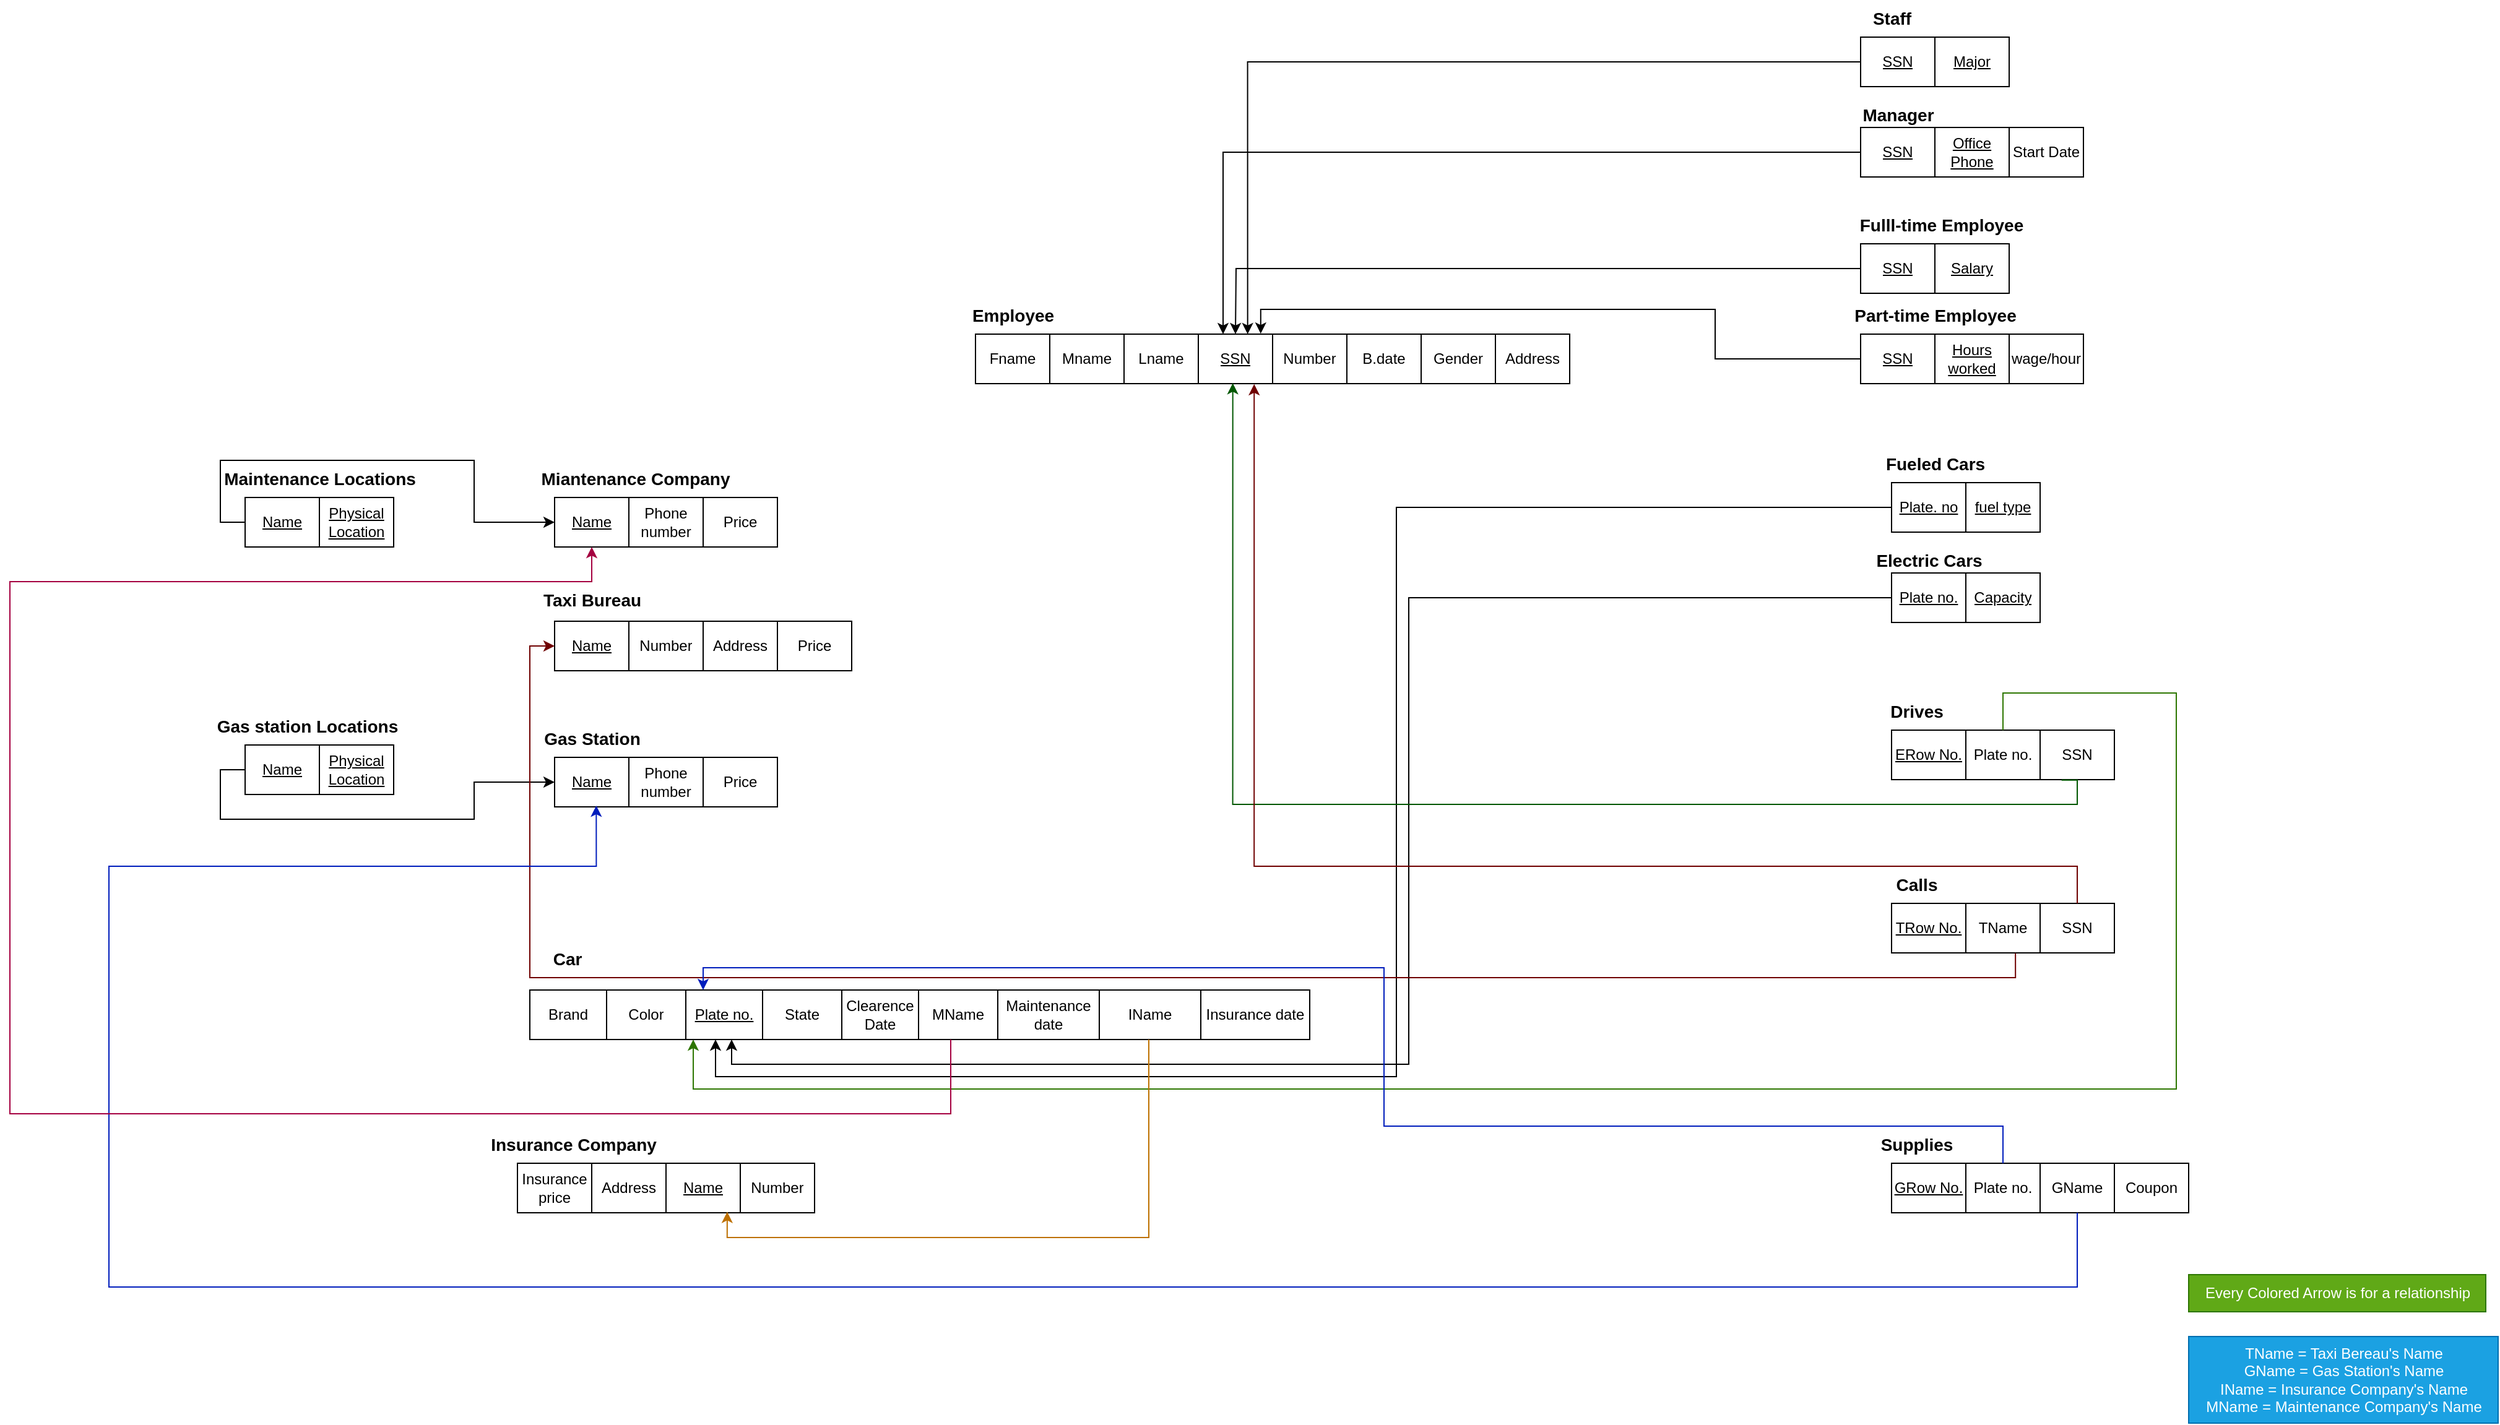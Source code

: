 <mxfile version="22.1.2" type="device">
  <diagram name="Page-1" id="lwTjDf2N9EA2xiQKStby">
    <mxGraphModel dx="1886" dy="606" grid="1" gridSize="10" guides="1" tooltips="1" connect="1" arrows="1" fold="1" page="1" pageScale="1" pageWidth="850" pageHeight="1100" math="0" shadow="0">
      <root>
        <mxCell id="0" />
        <mxCell id="1" parent="0" />
        <mxCell id="OPzt229mkS_WH2gaqurX-17" value="" style="shape=table;startSize=0;container=1;collapsible=0;childLayout=tableLayout;" parent="1" vertex="1">
          <mxGeometry x="430" y="290" width="480" height="40" as="geometry" />
        </mxCell>
        <mxCell id="OPzt229mkS_WH2gaqurX-18" value="" style="shape=tableRow;horizontal=0;startSize=0;swimlaneHead=0;swimlaneBody=0;strokeColor=inherit;top=0;left=0;bottom=0;right=0;collapsible=0;dropTarget=0;fillColor=none;points=[[0,0.5],[1,0.5]];portConstraint=eastwest;" parent="OPzt229mkS_WH2gaqurX-17" vertex="1">
          <mxGeometry width="480" height="40" as="geometry" />
        </mxCell>
        <mxCell id="OPzt229mkS_WH2gaqurX-19" value="Fname" style="shape=partialRectangle;html=1;whiteSpace=wrap;connectable=0;strokeColor=inherit;overflow=hidden;fillColor=none;top=0;left=0;bottom=0;right=0;pointerEvents=1;" parent="OPzt229mkS_WH2gaqurX-18" vertex="1">
          <mxGeometry width="60" height="40" as="geometry">
            <mxRectangle width="60" height="40" as="alternateBounds" />
          </mxGeometry>
        </mxCell>
        <mxCell id="OPzt229mkS_WH2gaqurX-20" value="Mname" style="shape=partialRectangle;html=1;whiteSpace=wrap;connectable=0;strokeColor=inherit;overflow=hidden;fillColor=none;top=0;left=0;bottom=0;right=0;pointerEvents=1;" parent="OPzt229mkS_WH2gaqurX-18" vertex="1">
          <mxGeometry x="60" width="60" height="40" as="geometry">
            <mxRectangle width="60" height="40" as="alternateBounds" />
          </mxGeometry>
        </mxCell>
        <mxCell id="OPzt229mkS_WH2gaqurX-21" value="Lname" style="shape=partialRectangle;html=1;whiteSpace=wrap;connectable=0;strokeColor=inherit;overflow=hidden;fillColor=none;top=0;left=0;bottom=0;right=0;pointerEvents=1;" parent="OPzt229mkS_WH2gaqurX-18" vertex="1">
          <mxGeometry x="120" width="60" height="40" as="geometry">
            <mxRectangle width="60" height="40" as="alternateBounds" />
          </mxGeometry>
        </mxCell>
        <mxCell id="OPzt229mkS_WH2gaqurX-22" value="&lt;u&gt;SSN&lt;/u&gt;" style="shape=partialRectangle;html=1;whiteSpace=wrap;connectable=0;strokeColor=inherit;overflow=hidden;fillColor=none;top=0;left=0;bottom=0;right=0;pointerEvents=1;" parent="OPzt229mkS_WH2gaqurX-18" vertex="1">
          <mxGeometry x="180" width="60" height="40" as="geometry">
            <mxRectangle width="60" height="40" as="alternateBounds" />
          </mxGeometry>
        </mxCell>
        <mxCell id="OPzt229mkS_WH2gaqurX-23" value="Number" style="shape=partialRectangle;html=1;whiteSpace=wrap;connectable=0;strokeColor=inherit;overflow=hidden;fillColor=none;top=0;left=0;bottom=0;right=0;pointerEvents=1;" parent="OPzt229mkS_WH2gaqurX-18" vertex="1">
          <mxGeometry x="240" width="60" height="40" as="geometry">
            <mxRectangle width="60" height="40" as="alternateBounds" />
          </mxGeometry>
        </mxCell>
        <mxCell id="OPzt229mkS_WH2gaqurX-24" value="B.date" style="shape=partialRectangle;html=1;whiteSpace=wrap;connectable=0;strokeColor=inherit;overflow=hidden;fillColor=none;top=0;left=0;bottom=0;right=0;pointerEvents=1;" parent="OPzt229mkS_WH2gaqurX-18" vertex="1">
          <mxGeometry x="300" width="60" height="40" as="geometry">
            <mxRectangle width="60" height="40" as="alternateBounds" />
          </mxGeometry>
        </mxCell>
        <mxCell id="OPzt229mkS_WH2gaqurX-25" value="Gender" style="shape=partialRectangle;html=1;whiteSpace=wrap;connectable=0;strokeColor=inherit;overflow=hidden;fillColor=none;top=0;left=0;bottom=0;right=0;pointerEvents=1;" parent="OPzt229mkS_WH2gaqurX-18" vertex="1">
          <mxGeometry x="360" width="60" height="40" as="geometry">
            <mxRectangle width="60" height="40" as="alternateBounds" />
          </mxGeometry>
        </mxCell>
        <mxCell id="OPzt229mkS_WH2gaqurX-26" value="Address" style="shape=partialRectangle;html=1;whiteSpace=wrap;connectable=0;strokeColor=inherit;overflow=hidden;fillColor=none;top=0;left=0;bottom=0;right=0;pointerEvents=1;" parent="OPzt229mkS_WH2gaqurX-18" vertex="1">
          <mxGeometry x="420" width="60" height="40" as="geometry">
            <mxRectangle width="60" height="40" as="alternateBounds" />
          </mxGeometry>
        </mxCell>
        <mxCell id="OPzt229mkS_WH2gaqurX-27" value="&lt;font style=&quot;font-size: 14px;&quot;&gt;&lt;b&gt;Employee&lt;/b&gt;&lt;/font&gt;" style="text;html=1;align=center;verticalAlign=middle;resizable=0;points=[];autosize=1;strokeColor=none;fillColor=none;" parent="1" vertex="1">
          <mxGeometry x="415" y="260" width="90" height="30" as="geometry" />
        </mxCell>
        <mxCell id="OPzt229mkS_WH2gaqurX-28" value="" style="shape=table;startSize=0;container=1;collapsible=0;childLayout=tableLayout;" parent="1" vertex="1">
          <mxGeometry x="90" y="422" width="180" height="40" as="geometry" />
        </mxCell>
        <mxCell id="OPzt229mkS_WH2gaqurX-29" value="" style="shape=tableRow;horizontal=0;startSize=0;swimlaneHead=0;swimlaneBody=0;strokeColor=inherit;top=0;left=0;bottom=0;right=0;collapsible=0;dropTarget=0;fillColor=none;points=[[0,0.5],[1,0.5]];portConstraint=eastwest;" parent="OPzt229mkS_WH2gaqurX-28" vertex="1">
          <mxGeometry width="180" height="40" as="geometry" />
        </mxCell>
        <mxCell id="OPzt229mkS_WH2gaqurX-30" value="&lt;u&gt;Name&lt;/u&gt;" style="shape=partialRectangle;html=1;whiteSpace=wrap;connectable=0;strokeColor=inherit;overflow=hidden;fillColor=none;top=0;left=0;bottom=0;right=0;pointerEvents=1;" parent="OPzt229mkS_WH2gaqurX-29" vertex="1">
          <mxGeometry width="60" height="40" as="geometry">
            <mxRectangle width="60" height="40" as="alternateBounds" />
          </mxGeometry>
        </mxCell>
        <mxCell id="OPzt229mkS_WH2gaqurX-31" value="Phone number" style="shape=partialRectangle;html=1;whiteSpace=wrap;connectable=0;strokeColor=inherit;overflow=hidden;fillColor=none;top=0;left=0;bottom=0;right=0;pointerEvents=1;" parent="OPzt229mkS_WH2gaqurX-29" vertex="1">
          <mxGeometry x="60" width="60" height="40" as="geometry">
            <mxRectangle width="60" height="40" as="alternateBounds" />
          </mxGeometry>
        </mxCell>
        <mxCell id="OPzt229mkS_WH2gaqurX-32" value="Price" style="shape=partialRectangle;html=1;whiteSpace=wrap;connectable=0;strokeColor=inherit;overflow=hidden;fillColor=none;top=0;left=0;bottom=0;right=0;pointerEvents=1;" parent="OPzt229mkS_WH2gaqurX-29" vertex="1">
          <mxGeometry x="120" width="60" height="40" as="geometry">
            <mxRectangle width="60" height="40" as="alternateBounds" />
          </mxGeometry>
        </mxCell>
        <mxCell id="OPzt229mkS_WH2gaqurX-33" value="&lt;font style=&quot;font-size: 14px;&quot;&gt;&lt;b&gt;Miantenance Company&lt;/b&gt;&lt;/font&gt;" style="text;html=1;align=center;verticalAlign=middle;resizable=0;points=[];autosize=1;strokeColor=none;fillColor=none;" parent="1" vertex="1">
          <mxGeometry x="65" y="392" width="180" height="30" as="geometry" />
        </mxCell>
        <mxCell id="OPzt229mkS_WH2gaqurX-34" value="" style="shape=table;startSize=0;container=1;collapsible=0;childLayout=tableLayout;" parent="1" vertex="1">
          <mxGeometry x="90" y="522" width="240" height="40" as="geometry" />
        </mxCell>
        <mxCell id="OPzt229mkS_WH2gaqurX-35" value="" style="shape=tableRow;horizontal=0;startSize=0;swimlaneHead=0;swimlaneBody=0;strokeColor=inherit;top=0;left=0;bottom=0;right=0;collapsible=0;dropTarget=0;fillColor=none;points=[[0,0.5],[1,0.5]];portConstraint=eastwest;" parent="OPzt229mkS_WH2gaqurX-34" vertex="1">
          <mxGeometry width="240" height="40" as="geometry" />
        </mxCell>
        <mxCell id="OPzt229mkS_WH2gaqurX-36" value="&lt;u&gt;Name&lt;/u&gt;" style="shape=partialRectangle;html=1;whiteSpace=wrap;connectable=0;strokeColor=inherit;overflow=hidden;fillColor=none;top=0;left=0;bottom=0;right=0;pointerEvents=1;" parent="OPzt229mkS_WH2gaqurX-35" vertex="1">
          <mxGeometry width="60" height="40" as="geometry">
            <mxRectangle width="60" height="40" as="alternateBounds" />
          </mxGeometry>
        </mxCell>
        <mxCell id="OPzt229mkS_WH2gaqurX-37" value="Number" style="shape=partialRectangle;html=1;whiteSpace=wrap;connectable=0;strokeColor=inherit;overflow=hidden;fillColor=none;top=0;left=0;bottom=0;right=0;pointerEvents=1;" parent="OPzt229mkS_WH2gaqurX-35" vertex="1">
          <mxGeometry x="60" width="60" height="40" as="geometry">
            <mxRectangle width="60" height="40" as="alternateBounds" />
          </mxGeometry>
        </mxCell>
        <mxCell id="OPzt229mkS_WH2gaqurX-38" value="Address" style="shape=partialRectangle;html=1;whiteSpace=wrap;connectable=0;strokeColor=inherit;overflow=hidden;fillColor=none;top=0;left=0;bottom=0;right=0;pointerEvents=1;" parent="OPzt229mkS_WH2gaqurX-35" vertex="1">
          <mxGeometry x="120" width="60" height="40" as="geometry">
            <mxRectangle width="60" height="40" as="alternateBounds" />
          </mxGeometry>
        </mxCell>
        <mxCell id="OPzt229mkS_WH2gaqurX-39" value="Price" style="shape=partialRectangle;html=1;whiteSpace=wrap;connectable=0;strokeColor=inherit;overflow=hidden;fillColor=none;top=0;left=0;bottom=0;right=0;pointerEvents=1;" parent="OPzt229mkS_WH2gaqurX-35" vertex="1">
          <mxGeometry x="180" width="60" height="40" as="geometry">
            <mxRectangle width="60" height="40" as="alternateBounds" />
          </mxGeometry>
        </mxCell>
        <mxCell id="OPzt229mkS_WH2gaqurX-40" value="&lt;font style=&quot;font-size: 14px;&quot;&gt;&lt;b&gt;Taxi Bureau&lt;/b&gt;&lt;/font&gt;" style="text;html=1;align=center;verticalAlign=middle;resizable=0;points=[];autosize=1;strokeColor=none;fillColor=none;" parent="1" vertex="1">
          <mxGeometry x="70" y="490" width="100" height="30" as="geometry" />
        </mxCell>
        <mxCell id="OPzt229mkS_WH2gaqurX-41" value="" style="shape=table;startSize=0;container=1;collapsible=0;childLayout=tableLayout;" parent="1" vertex="1">
          <mxGeometry x="90" y="632" width="180" height="40" as="geometry" />
        </mxCell>
        <mxCell id="OPzt229mkS_WH2gaqurX-42" value="" style="shape=tableRow;horizontal=0;startSize=0;swimlaneHead=0;swimlaneBody=0;strokeColor=inherit;top=0;left=0;bottom=0;right=0;collapsible=0;dropTarget=0;fillColor=none;points=[[0,0.5],[1,0.5]];portConstraint=eastwest;" parent="OPzt229mkS_WH2gaqurX-41" vertex="1">
          <mxGeometry width="180" height="40" as="geometry" />
        </mxCell>
        <mxCell id="OPzt229mkS_WH2gaqurX-43" value="&lt;u&gt;Name&lt;/u&gt;" style="shape=partialRectangle;html=1;whiteSpace=wrap;connectable=0;strokeColor=inherit;overflow=hidden;fillColor=none;top=0;left=0;bottom=0;right=0;pointerEvents=1;" parent="OPzt229mkS_WH2gaqurX-42" vertex="1">
          <mxGeometry width="60" height="40" as="geometry">
            <mxRectangle width="60" height="40" as="alternateBounds" />
          </mxGeometry>
        </mxCell>
        <mxCell id="OPzt229mkS_WH2gaqurX-44" value="Phone number" style="shape=partialRectangle;html=1;whiteSpace=wrap;connectable=0;strokeColor=inherit;overflow=hidden;fillColor=none;top=0;left=0;bottom=0;right=0;pointerEvents=1;" parent="OPzt229mkS_WH2gaqurX-42" vertex="1">
          <mxGeometry x="60" width="60" height="40" as="geometry">
            <mxRectangle width="60" height="40" as="alternateBounds" />
          </mxGeometry>
        </mxCell>
        <mxCell id="OPzt229mkS_WH2gaqurX-45" value="Price" style="shape=partialRectangle;html=1;whiteSpace=wrap;connectable=0;strokeColor=inherit;overflow=hidden;fillColor=none;top=0;left=0;bottom=0;right=0;pointerEvents=1;" parent="OPzt229mkS_WH2gaqurX-42" vertex="1">
          <mxGeometry x="120" width="60" height="40" as="geometry">
            <mxRectangle width="60" height="40" as="alternateBounds" />
          </mxGeometry>
        </mxCell>
        <mxCell id="OPzt229mkS_WH2gaqurX-46" value="&lt;font style=&quot;font-size: 14px;&quot;&gt;&lt;b&gt;Gas Station&lt;/b&gt;&lt;/font&gt;" style="text;html=1;align=center;verticalAlign=middle;resizable=0;points=[];autosize=1;strokeColor=none;fillColor=none;" parent="1" vertex="1">
          <mxGeometry x="70" y="602" width="100" height="30" as="geometry" />
        </mxCell>
        <mxCell id="OPzt229mkS_WH2gaqurX-47" value="" style="shape=table;startSize=0;container=1;collapsible=0;childLayout=tableLayout;" parent="1" vertex="1">
          <mxGeometry x="-160" y="622" width="120" height="40" as="geometry" />
        </mxCell>
        <mxCell id="OPzt229mkS_WH2gaqurX-48" value="" style="shape=tableRow;horizontal=0;startSize=0;swimlaneHead=0;swimlaneBody=0;strokeColor=inherit;top=0;left=0;bottom=0;right=0;collapsible=0;dropTarget=0;fillColor=none;points=[[0,0.5],[1,0.5]];portConstraint=eastwest;" parent="OPzt229mkS_WH2gaqurX-47" vertex="1">
          <mxGeometry width="120" height="40" as="geometry" />
        </mxCell>
        <mxCell id="OPzt229mkS_WH2gaqurX-49" value="&lt;u&gt;Name&lt;/u&gt;" style="shape=partialRectangle;html=1;whiteSpace=wrap;connectable=0;strokeColor=inherit;overflow=hidden;fillColor=none;top=0;left=0;bottom=0;right=0;pointerEvents=1;" parent="OPzt229mkS_WH2gaqurX-48" vertex="1">
          <mxGeometry width="60" height="40" as="geometry">
            <mxRectangle width="60" height="40" as="alternateBounds" />
          </mxGeometry>
        </mxCell>
        <mxCell id="OPzt229mkS_WH2gaqurX-50" value="&lt;u&gt;Physical Location&lt;/u&gt;" style="shape=partialRectangle;html=1;whiteSpace=wrap;connectable=0;strokeColor=inherit;overflow=hidden;fillColor=none;top=0;left=0;bottom=0;right=0;pointerEvents=1;" parent="OPzt229mkS_WH2gaqurX-48" vertex="1">
          <mxGeometry x="60" width="60" height="40" as="geometry">
            <mxRectangle width="60" height="40" as="alternateBounds" />
          </mxGeometry>
        </mxCell>
        <mxCell id="OPzt229mkS_WH2gaqurX-51" value="&lt;font style=&quot;font-size: 14px;&quot;&gt;&lt;b&gt;Gas station Locations&lt;/b&gt;&lt;/font&gt;" style="text;html=1;align=center;verticalAlign=middle;resizable=0;points=[];autosize=1;strokeColor=none;fillColor=none;" parent="1" vertex="1">
          <mxGeometry x="-195" y="592" width="170" height="30" as="geometry" />
        </mxCell>
        <mxCell id="OPzt229mkS_WH2gaqurX-52" style="edgeStyle=orthogonalEdgeStyle;rounded=0;orthogonalLoop=1;jettySize=auto;html=1;exitX=0;exitY=0.5;exitDx=0;exitDy=0;" parent="1" source="OPzt229mkS_WH2gaqurX-48" target="OPzt229mkS_WH2gaqurX-42" edge="1">
          <mxGeometry relative="1" as="geometry" />
        </mxCell>
        <mxCell id="OPzt229mkS_WH2gaqurX-53" value="" style="shape=table;startSize=0;container=1;collapsible=0;childLayout=tableLayout;" parent="1" vertex="1">
          <mxGeometry x="-160" y="422" width="120" height="40" as="geometry" />
        </mxCell>
        <mxCell id="OPzt229mkS_WH2gaqurX-54" value="" style="shape=tableRow;horizontal=0;startSize=0;swimlaneHead=0;swimlaneBody=0;strokeColor=inherit;top=0;left=0;bottom=0;right=0;collapsible=0;dropTarget=0;fillColor=none;points=[[0,0.5],[1,0.5]];portConstraint=eastwest;" parent="OPzt229mkS_WH2gaqurX-53" vertex="1">
          <mxGeometry width="120" height="40" as="geometry" />
        </mxCell>
        <mxCell id="OPzt229mkS_WH2gaqurX-55" value="&lt;u&gt;Name&lt;/u&gt;" style="shape=partialRectangle;html=1;whiteSpace=wrap;connectable=0;strokeColor=inherit;overflow=hidden;fillColor=none;top=0;left=0;bottom=0;right=0;pointerEvents=1;" parent="OPzt229mkS_WH2gaqurX-54" vertex="1">
          <mxGeometry width="60" height="40" as="geometry">
            <mxRectangle width="60" height="40" as="alternateBounds" />
          </mxGeometry>
        </mxCell>
        <mxCell id="OPzt229mkS_WH2gaqurX-56" value="&lt;u&gt;Physical Location&lt;/u&gt;" style="shape=partialRectangle;html=1;whiteSpace=wrap;connectable=0;strokeColor=inherit;overflow=hidden;fillColor=none;top=0;left=0;bottom=0;right=0;pointerEvents=1;" parent="OPzt229mkS_WH2gaqurX-54" vertex="1">
          <mxGeometry x="60" width="60" height="40" as="geometry">
            <mxRectangle width="60" height="40" as="alternateBounds" />
          </mxGeometry>
        </mxCell>
        <mxCell id="OPzt229mkS_WH2gaqurX-57" value="&lt;font style=&quot;font-size: 14px;&quot;&gt;&lt;b&gt;Maintenance Locations&lt;/b&gt;&lt;/font&gt;" style="text;html=1;align=center;verticalAlign=middle;resizable=0;points=[];autosize=1;strokeColor=none;fillColor=none;" parent="1" vertex="1">
          <mxGeometry x="-190" y="392" width="180" height="30" as="geometry" />
        </mxCell>
        <mxCell id="OPzt229mkS_WH2gaqurX-58" style="edgeStyle=orthogonalEdgeStyle;rounded=0;orthogonalLoop=1;jettySize=auto;html=1;entryX=0;entryY=0.5;entryDx=0;entryDy=0;exitX=0;exitY=0.5;exitDx=0;exitDy=0;" parent="1" source="OPzt229mkS_WH2gaqurX-54" target="OPzt229mkS_WH2gaqurX-29" edge="1">
          <mxGeometry relative="1" as="geometry">
            <Array as="points">
              <mxPoint x="-180" y="442" />
              <mxPoint x="-180" y="392" />
              <mxPoint x="25" y="392" />
              <mxPoint x="25" y="442" />
            </Array>
          </mxGeometry>
        </mxCell>
        <mxCell id="OPzt229mkS_WH2gaqurX-59" value="" style="shape=table;startSize=0;container=1;collapsible=0;childLayout=tableLayout;" parent="1" vertex="1">
          <mxGeometry x="70" y="820" width="630" height="40" as="geometry" />
        </mxCell>
        <mxCell id="OPzt229mkS_WH2gaqurX-60" value="" style="shape=tableRow;horizontal=0;startSize=0;swimlaneHead=0;swimlaneBody=0;strokeColor=inherit;top=0;left=0;bottom=0;right=0;collapsible=0;dropTarget=0;fillColor=none;points=[[0,0.5],[1,0.5]];portConstraint=eastwest;" parent="OPzt229mkS_WH2gaqurX-59" vertex="1">
          <mxGeometry width="630" height="40" as="geometry" />
        </mxCell>
        <mxCell id="OPzt229mkS_WH2gaqurX-61" value="Brand" style="shape=partialRectangle;html=1;whiteSpace=wrap;connectable=0;strokeColor=inherit;overflow=hidden;fillColor=none;top=0;left=0;bottom=0;right=0;pointerEvents=1;" parent="OPzt229mkS_WH2gaqurX-60" vertex="1">
          <mxGeometry width="62" height="40" as="geometry">
            <mxRectangle width="62" height="40" as="alternateBounds" />
          </mxGeometry>
        </mxCell>
        <mxCell id="OPzt229mkS_WH2gaqurX-62" value="Color" style="shape=partialRectangle;html=1;whiteSpace=wrap;connectable=0;strokeColor=inherit;overflow=hidden;fillColor=none;top=0;left=0;bottom=0;right=0;pointerEvents=1;" parent="OPzt229mkS_WH2gaqurX-60" vertex="1">
          <mxGeometry x="62" width="64" height="40" as="geometry">
            <mxRectangle width="64" height="40" as="alternateBounds" />
          </mxGeometry>
        </mxCell>
        <mxCell id="OPzt229mkS_WH2gaqurX-63" value="&lt;u&gt;Plate no.&lt;/u&gt;" style="shape=partialRectangle;html=1;whiteSpace=wrap;connectable=0;strokeColor=inherit;overflow=hidden;fillColor=none;top=0;left=0;bottom=0;right=0;pointerEvents=1;" parent="OPzt229mkS_WH2gaqurX-60" vertex="1">
          <mxGeometry x="126" width="62" height="40" as="geometry">
            <mxRectangle width="62" height="40" as="alternateBounds" />
          </mxGeometry>
        </mxCell>
        <mxCell id="OPzt229mkS_WH2gaqurX-64" value="State" style="shape=partialRectangle;html=1;whiteSpace=wrap;connectable=0;strokeColor=inherit;overflow=hidden;fillColor=none;top=0;left=0;bottom=0;right=0;pointerEvents=1;" parent="OPzt229mkS_WH2gaqurX-60" vertex="1">
          <mxGeometry x="188" width="64" height="40" as="geometry">
            <mxRectangle width="64" height="40" as="alternateBounds" />
          </mxGeometry>
        </mxCell>
        <mxCell id="OPzt229mkS_WH2gaqurX-65" value="Clearence Date" style="shape=partialRectangle;html=1;whiteSpace=wrap;connectable=0;strokeColor=inherit;overflow=hidden;fillColor=none;top=0;left=0;bottom=0;right=0;pointerEvents=1;" parent="OPzt229mkS_WH2gaqurX-60" vertex="1">
          <mxGeometry x="252" width="62" height="40" as="geometry">
            <mxRectangle width="62" height="40" as="alternateBounds" />
          </mxGeometry>
        </mxCell>
        <mxCell id="W6Y5YHX8_u2CFH_PJvH8-21" value="MName" style="shape=partialRectangle;html=1;whiteSpace=wrap;connectable=0;strokeColor=inherit;overflow=hidden;fillColor=none;top=0;left=0;bottom=0;right=0;pointerEvents=1;" parent="OPzt229mkS_WH2gaqurX-60" vertex="1">
          <mxGeometry x="314" width="64" height="40" as="geometry">
            <mxRectangle width="64" height="40" as="alternateBounds" />
          </mxGeometry>
        </mxCell>
        <mxCell id="W6Y5YHX8_u2CFH_PJvH8-24" value="Maintenance date" style="shape=partialRectangle;html=1;whiteSpace=wrap;connectable=0;strokeColor=inherit;overflow=hidden;fillColor=none;top=0;left=0;bottom=0;right=0;pointerEvents=1;" parent="OPzt229mkS_WH2gaqurX-60" vertex="1">
          <mxGeometry x="378" width="82" height="40" as="geometry">
            <mxRectangle width="82" height="40" as="alternateBounds" />
          </mxGeometry>
        </mxCell>
        <mxCell id="W6Y5YHX8_u2CFH_PJvH8-25" value="IName" style="shape=partialRectangle;html=1;whiteSpace=wrap;connectable=0;strokeColor=inherit;overflow=hidden;fillColor=none;top=0;left=0;bottom=0;right=0;pointerEvents=1;" parent="OPzt229mkS_WH2gaqurX-60" vertex="1">
          <mxGeometry x="460" width="82" height="40" as="geometry">
            <mxRectangle width="82" height="40" as="alternateBounds" />
          </mxGeometry>
        </mxCell>
        <mxCell id="W6Y5YHX8_u2CFH_PJvH8-26" value="Insurance date" style="shape=partialRectangle;html=1;whiteSpace=wrap;connectable=0;strokeColor=inherit;overflow=hidden;fillColor=none;top=0;left=0;bottom=0;right=0;pointerEvents=1;" parent="OPzt229mkS_WH2gaqurX-60" vertex="1">
          <mxGeometry x="542" width="88" height="40" as="geometry">
            <mxRectangle width="88" height="40" as="alternateBounds" />
          </mxGeometry>
        </mxCell>
        <mxCell id="OPzt229mkS_WH2gaqurX-66" value="&lt;font style=&quot;font-size: 14px;&quot;&gt;&lt;b style=&quot;&quot;&gt;Car&lt;/b&gt;&lt;/font&gt;" style="text;html=1;align=center;verticalAlign=middle;resizable=0;points=[];autosize=1;strokeColor=none;fillColor=none;" parent="1" vertex="1">
          <mxGeometry x="75" y="780" width="50" height="30" as="geometry" />
        </mxCell>
        <mxCell id="OPzt229mkS_WH2gaqurX-67" value="" style="shape=table;startSize=0;container=1;collapsible=0;childLayout=tableLayout;" parent="1" vertex="1">
          <mxGeometry x="60" y="960" width="240" height="40" as="geometry" />
        </mxCell>
        <mxCell id="OPzt229mkS_WH2gaqurX-68" value="" style="shape=tableRow;horizontal=0;startSize=0;swimlaneHead=0;swimlaneBody=0;strokeColor=inherit;top=0;left=0;bottom=0;right=0;collapsible=0;dropTarget=0;fillColor=none;points=[[0,0.5],[1,0.5]];portConstraint=eastwest;" parent="OPzt229mkS_WH2gaqurX-67" vertex="1">
          <mxGeometry width="240" height="40" as="geometry" />
        </mxCell>
        <mxCell id="OPzt229mkS_WH2gaqurX-70" value="Insurance price" style="shape=partialRectangle;html=1;whiteSpace=wrap;connectable=0;strokeColor=inherit;overflow=hidden;fillColor=none;top=0;left=0;bottom=0;right=0;pointerEvents=1;" parent="OPzt229mkS_WH2gaqurX-68" vertex="1">
          <mxGeometry width="60" height="40" as="geometry">
            <mxRectangle width="60" height="40" as="alternateBounds" />
          </mxGeometry>
        </mxCell>
        <mxCell id="OPzt229mkS_WH2gaqurX-71" value="Address" style="shape=partialRectangle;html=1;whiteSpace=wrap;connectable=0;strokeColor=inherit;overflow=hidden;fillColor=none;top=0;left=0;bottom=0;right=0;pointerEvents=1;" parent="OPzt229mkS_WH2gaqurX-68" vertex="1">
          <mxGeometry x="60" width="60" height="40" as="geometry">
            <mxRectangle width="60" height="40" as="alternateBounds" />
          </mxGeometry>
        </mxCell>
        <mxCell id="OPzt229mkS_WH2gaqurX-72" value="&lt;u&gt;Name&lt;/u&gt;" style="shape=partialRectangle;html=1;whiteSpace=wrap;connectable=0;strokeColor=inherit;overflow=hidden;fillColor=none;top=0;left=0;bottom=0;right=0;pointerEvents=1;" parent="OPzt229mkS_WH2gaqurX-68" vertex="1">
          <mxGeometry x="120" width="60" height="40" as="geometry">
            <mxRectangle width="60" height="40" as="alternateBounds" />
          </mxGeometry>
        </mxCell>
        <mxCell id="OPzt229mkS_WH2gaqurX-73" value="Number" style="shape=partialRectangle;html=1;whiteSpace=wrap;connectable=0;strokeColor=inherit;overflow=hidden;fillColor=none;top=0;left=0;bottom=0;right=0;pointerEvents=1;" parent="OPzt229mkS_WH2gaqurX-68" vertex="1">
          <mxGeometry x="180" width="60" height="40" as="geometry">
            <mxRectangle width="60" height="40" as="alternateBounds" />
          </mxGeometry>
        </mxCell>
        <mxCell id="OPzt229mkS_WH2gaqurX-74" value="&lt;font style=&quot;font-size: 14px;&quot;&gt;&lt;b&gt;Insurance Company&lt;/b&gt;&lt;/font&gt;" style="text;html=1;align=center;verticalAlign=middle;resizable=0;points=[];autosize=1;strokeColor=none;fillColor=none;" parent="1" vertex="1">
          <mxGeometry x="25" y="930" width="160" height="30" as="geometry" />
        </mxCell>
        <mxCell id="OVKpwclFe4eAaki9iLaD-2" value="" style="shape=table;startSize=0;container=1;collapsible=0;childLayout=tableLayout;" parent="1" vertex="1">
          <mxGeometry x="1170" y="410" width="120" height="40" as="geometry" />
        </mxCell>
        <mxCell id="OVKpwclFe4eAaki9iLaD-3" value="" style="shape=tableRow;horizontal=0;startSize=0;swimlaneHead=0;swimlaneBody=0;strokeColor=inherit;top=0;left=0;bottom=0;right=0;collapsible=0;dropTarget=0;fillColor=none;points=[[0,0.5],[1,0.5]];portConstraint=eastwest;" parent="OVKpwclFe4eAaki9iLaD-2" vertex="1">
          <mxGeometry width="120" height="40" as="geometry" />
        </mxCell>
        <mxCell id="OVKpwclFe4eAaki9iLaD-4" value="&lt;u&gt;Plate. no&lt;/u&gt;" style="shape=partialRectangle;html=1;whiteSpace=wrap;connectable=0;strokeColor=inherit;overflow=hidden;fillColor=none;top=0;left=0;bottom=0;right=0;pointerEvents=1;" parent="OVKpwclFe4eAaki9iLaD-3" vertex="1">
          <mxGeometry width="60" height="40" as="geometry">
            <mxRectangle width="60" height="40" as="alternateBounds" />
          </mxGeometry>
        </mxCell>
        <mxCell id="OVKpwclFe4eAaki9iLaD-5" value="&lt;u&gt;fuel type&lt;/u&gt;" style="shape=partialRectangle;html=1;whiteSpace=wrap;connectable=0;strokeColor=inherit;overflow=hidden;fillColor=none;top=0;left=0;bottom=0;right=0;pointerEvents=1;" parent="OVKpwclFe4eAaki9iLaD-3" vertex="1">
          <mxGeometry x="60" width="60" height="40" as="geometry">
            <mxRectangle width="60" height="40" as="alternateBounds" />
          </mxGeometry>
        </mxCell>
        <mxCell id="OVKpwclFe4eAaki9iLaD-6" value="&lt;font style=&quot;font-size: 14px;&quot;&gt;&lt;b&gt;Fueled Cars&lt;/b&gt;&lt;/font&gt;" style="text;html=1;align=center;verticalAlign=middle;resizable=0;points=[];autosize=1;strokeColor=none;fillColor=none;" parent="1" vertex="1">
          <mxGeometry x="1155" y="380" width="100" height="30" as="geometry" />
        </mxCell>
        <mxCell id="OVKpwclFe4eAaki9iLaD-7" style="edgeStyle=orthogonalEdgeStyle;rounded=0;orthogonalLoop=1;jettySize=auto;html=1;" parent="1" source="OVKpwclFe4eAaki9iLaD-3" edge="1">
          <mxGeometry relative="1" as="geometry">
            <Array as="points">
              <mxPoint x="770" y="430" />
              <mxPoint x="770" y="890" />
              <mxPoint x="220" y="890" />
            </Array>
            <mxPoint x="220" y="860" as="targetPoint" />
          </mxGeometry>
        </mxCell>
        <mxCell id="OVKpwclFe4eAaki9iLaD-8" value="" style="shape=table;startSize=0;container=1;collapsible=0;childLayout=tableLayout;" parent="1" vertex="1">
          <mxGeometry x="1170" y="483" width="120" height="40" as="geometry" />
        </mxCell>
        <mxCell id="OVKpwclFe4eAaki9iLaD-9" value="" style="shape=tableRow;horizontal=0;startSize=0;swimlaneHead=0;swimlaneBody=0;strokeColor=inherit;top=0;left=0;bottom=0;right=0;collapsible=0;dropTarget=0;fillColor=none;points=[[0,0.5],[1,0.5]];portConstraint=eastwest;" parent="OVKpwclFe4eAaki9iLaD-8" vertex="1">
          <mxGeometry width="120" height="40" as="geometry" />
        </mxCell>
        <mxCell id="OVKpwclFe4eAaki9iLaD-10" value="&lt;u&gt;Plate no.&lt;/u&gt;" style="shape=partialRectangle;html=1;whiteSpace=wrap;connectable=0;strokeColor=inherit;overflow=hidden;fillColor=none;top=0;left=0;bottom=0;right=0;pointerEvents=1;" parent="OVKpwclFe4eAaki9iLaD-9" vertex="1">
          <mxGeometry width="60" height="40" as="geometry">
            <mxRectangle width="60" height="40" as="alternateBounds" />
          </mxGeometry>
        </mxCell>
        <mxCell id="OVKpwclFe4eAaki9iLaD-11" value="&lt;u&gt;Capacity&lt;/u&gt;" style="shape=partialRectangle;html=1;whiteSpace=wrap;connectable=0;strokeColor=inherit;overflow=hidden;fillColor=none;top=0;left=0;bottom=0;right=0;pointerEvents=1;" parent="OVKpwclFe4eAaki9iLaD-9" vertex="1">
          <mxGeometry x="60" width="60" height="40" as="geometry">
            <mxRectangle width="60" height="40" as="alternateBounds" />
          </mxGeometry>
        </mxCell>
        <mxCell id="OVKpwclFe4eAaki9iLaD-13" style="edgeStyle=orthogonalEdgeStyle;rounded=0;orthogonalLoop=1;jettySize=auto;html=1;" parent="1" source="OVKpwclFe4eAaki9iLaD-9" edge="1">
          <mxGeometry relative="1" as="geometry">
            <Array as="points">
              <mxPoint x="780" y="503" />
              <mxPoint x="780" y="880" />
              <mxPoint x="233" y="880" />
              <mxPoint x="233" y="862" />
            </Array>
            <mxPoint x="233" y="860" as="targetPoint" />
          </mxGeometry>
        </mxCell>
        <mxCell id="OVKpwclFe4eAaki9iLaD-14" value="&lt;font style=&quot;font-size: 14px;&quot;&gt;&lt;b&gt;Electric Cars&lt;/b&gt;&lt;/font&gt;" style="text;html=1;align=center;verticalAlign=middle;resizable=0;points=[];autosize=1;strokeColor=none;fillColor=none;" parent="1" vertex="1">
          <mxGeometry x="1145" y="458" width="110" height="30" as="geometry" />
        </mxCell>
        <mxCell id="OVKpwclFe4eAaki9iLaD-15" value="" style="shape=table;startSize=0;container=1;collapsible=0;childLayout=tableLayout;" parent="1" vertex="1">
          <mxGeometry x="1145" y="217" width="120" height="40" as="geometry" />
        </mxCell>
        <mxCell id="OVKpwclFe4eAaki9iLaD-16" value="" style="shape=tableRow;horizontal=0;startSize=0;swimlaneHead=0;swimlaneBody=0;strokeColor=inherit;top=0;left=0;bottom=0;right=0;collapsible=0;dropTarget=0;fillColor=none;points=[[0,0.5],[1,0.5]];portConstraint=eastwest;" parent="OVKpwclFe4eAaki9iLaD-15" vertex="1">
          <mxGeometry width="120" height="40" as="geometry" />
        </mxCell>
        <mxCell id="OVKpwclFe4eAaki9iLaD-17" value="&lt;u&gt;SSN&lt;/u&gt;" style="shape=partialRectangle;html=1;whiteSpace=wrap;connectable=0;strokeColor=inherit;overflow=hidden;fillColor=none;top=0;left=0;bottom=0;right=0;pointerEvents=1;" parent="OVKpwclFe4eAaki9iLaD-16" vertex="1">
          <mxGeometry width="60" height="40" as="geometry">
            <mxRectangle width="60" height="40" as="alternateBounds" />
          </mxGeometry>
        </mxCell>
        <mxCell id="OVKpwclFe4eAaki9iLaD-18" value="&lt;u&gt;Salary&lt;/u&gt;" style="shape=partialRectangle;html=1;whiteSpace=wrap;connectable=0;strokeColor=inherit;overflow=hidden;fillColor=none;top=0;left=0;bottom=0;right=0;pointerEvents=1;" parent="OVKpwclFe4eAaki9iLaD-16" vertex="1">
          <mxGeometry x="60" width="60" height="40" as="geometry">
            <mxRectangle width="60" height="40" as="alternateBounds" />
          </mxGeometry>
        </mxCell>
        <mxCell id="OVKpwclFe4eAaki9iLaD-19" value="&lt;font style=&quot;font-size: 14px;&quot;&gt;&lt;b&gt;Fulll-time Employee&lt;/b&gt;&lt;/font&gt;" style="text;html=1;align=center;verticalAlign=middle;resizable=0;points=[];autosize=1;strokeColor=none;fillColor=none;" parent="1" vertex="1">
          <mxGeometry x="1130" y="187" width="160" height="30" as="geometry" />
        </mxCell>
        <mxCell id="OVKpwclFe4eAaki9iLaD-20" value="" style="shape=table;startSize=0;container=1;collapsible=0;childLayout=tableLayout;" parent="1" vertex="1">
          <mxGeometry x="1145" y="290" width="180" height="40" as="geometry" />
        </mxCell>
        <mxCell id="OVKpwclFe4eAaki9iLaD-21" value="" style="shape=tableRow;horizontal=0;startSize=0;swimlaneHead=0;swimlaneBody=0;strokeColor=inherit;top=0;left=0;bottom=0;right=0;collapsible=0;dropTarget=0;fillColor=none;points=[[0,0.5],[1,0.5]];portConstraint=eastwest;" parent="OVKpwclFe4eAaki9iLaD-20" vertex="1">
          <mxGeometry width="180" height="40" as="geometry" />
        </mxCell>
        <mxCell id="OVKpwclFe4eAaki9iLaD-22" value="&lt;u&gt;SSN&lt;/u&gt;" style="shape=partialRectangle;html=1;whiteSpace=wrap;connectable=0;strokeColor=inherit;overflow=hidden;fillColor=none;top=0;left=0;bottom=0;right=0;pointerEvents=1;" parent="OVKpwclFe4eAaki9iLaD-21" vertex="1">
          <mxGeometry width="60" height="40" as="geometry">
            <mxRectangle width="60" height="40" as="alternateBounds" />
          </mxGeometry>
        </mxCell>
        <mxCell id="OVKpwclFe4eAaki9iLaD-23" value="&lt;u&gt;Hours worked&lt;/u&gt;" style="shape=partialRectangle;html=1;whiteSpace=wrap;connectable=0;strokeColor=inherit;overflow=hidden;fillColor=none;top=0;left=0;bottom=0;right=0;pointerEvents=1;" parent="OVKpwclFe4eAaki9iLaD-21" vertex="1">
          <mxGeometry x="60" width="60" height="40" as="geometry">
            <mxRectangle width="60" height="40" as="alternateBounds" />
          </mxGeometry>
        </mxCell>
        <mxCell id="OVKpwclFe4eAaki9iLaD-26" value="wage/hour" style="shape=partialRectangle;html=1;whiteSpace=wrap;connectable=0;strokeColor=inherit;overflow=hidden;fillColor=none;top=0;left=0;bottom=0;right=0;pointerEvents=1;" parent="OVKpwclFe4eAaki9iLaD-21" vertex="1">
          <mxGeometry x="120" width="60" height="40" as="geometry">
            <mxRectangle width="60" height="40" as="alternateBounds" />
          </mxGeometry>
        </mxCell>
        <mxCell id="OVKpwclFe4eAaki9iLaD-24" value="&lt;font style=&quot;font-size: 14px;&quot;&gt;&lt;b&gt;Part-time Employee&lt;/b&gt;&lt;/font&gt;" style="text;html=1;align=center;verticalAlign=middle;resizable=0;points=[];autosize=1;strokeColor=none;fillColor=none;" parent="1" vertex="1">
          <mxGeometry x="1130" y="260" width="150" height="30" as="geometry" />
        </mxCell>
        <mxCell id="OVKpwclFe4eAaki9iLaD-29" style="edgeStyle=orthogonalEdgeStyle;rounded=0;orthogonalLoop=1;jettySize=auto;html=1;" parent="1" source="OVKpwclFe4eAaki9iLaD-16" edge="1">
          <mxGeometry relative="1" as="geometry">
            <mxPoint x="640" y="290" as="targetPoint" />
          </mxGeometry>
        </mxCell>
        <mxCell id="OVKpwclFe4eAaki9iLaD-30" style="edgeStyle=orthogonalEdgeStyle;rounded=0;orthogonalLoop=1;jettySize=auto;html=1;entryX=0.48;entryY=-0.01;entryDx=0;entryDy=0;entryPerimeter=0;" parent="1" source="OVKpwclFe4eAaki9iLaD-21" target="OPzt229mkS_WH2gaqurX-18" edge="1">
          <mxGeometry relative="1" as="geometry" />
        </mxCell>
        <mxCell id="OVKpwclFe4eAaki9iLaD-31" value="" style="shape=table;startSize=0;container=1;collapsible=0;childLayout=tableLayout;" parent="1" vertex="1">
          <mxGeometry x="1145" y="50" width="120" height="40" as="geometry" />
        </mxCell>
        <mxCell id="OVKpwclFe4eAaki9iLaD-32" value="" style="shape=tableRow;horizontal=0;startSize=0;swimlaneHead=0;swimlaneBody=0;strokeColor=inherit;top=0;left=0;bottom=0;right=0;collapsible=0;dropTarget=0;fillColor=none;points=[[0,0.5],[1,0.5]];portConstraint=eastwest;" parent="OVKpwclFe4eAaki9iLaD-31" vertex="1">
          <mxGeometry width="120" height="40" as="geometry" />
        </mxCell>
        <mxCell id="OVKpwclFe4eAaki9iLaD-33" value="&lt;u&gt;SSN&lt;/u&gt;" style="shape=partialRectangle;html=1;whiteSpace=wrap;connectable=0;strokeColor=inherit;overflow=hidden;fillColor=none;top=0;left=0;bottom=0;right=0;pointerEvents=1;" parent="OVKpwclFe4eAaki9iLaD-32" vertex="1">
          <mxGeometry width="60" height="40" as="geometry">
            <mxRectangle width="60" height="40" as="alternateBounds" />
          </mxGeometry>
        </mxCell>
        <mxCell id="OVKpwclFe4eAaki9iLaD-34" value="&lt;u&gt;Major&lt;/u&gt;" style="shape=partialRectangle;html=1;whiteSpace=wrap;connectable=0;strokeColor=inherit;overflow=hidden;fillColor=none;top=0;left=0;bottom=0;right=0;pointerEvents=1;" parent="OVKpwclFe4eAaki9iLaD-32" vertex="1">
          <mxGeometry x="60" width="60" height="40" as="geometry">
            <mxRectangle width="60" height="40" as="alternateBounds" />
          </mxGeometry>
        </mxCell>
        <mxCell id="OVKpwclFe4eAaki9iLaD-35" value="&lt;font style=&quot;font-size: 14px;&quot;&gt;&lt;b&gt;Staff&lt;/b&gt;&lt;/font&gt;" style="text;html=1;align=center;verticalAlign=middle;resizable=0;points=[];autosize=1;strokeColor=none;fillColor=none;" parent="1" vertex="1">
          <mxGeometry x="1145" y="20" width="50" height="30" as="geometry" />
        </mxCell>
        <mxCell id="OVKpwclFe4eAaki9iLaD-36" value="" style="shape=table;startSize=0;container=1;collapsible=0;childLayout=tableLayout;" parent="1" vertex="1">
          <mxGeometry x="1145" y="123" width="180" height="40" as="geometry" />
        </mxCell>
        <mxCell id="OVKpwclFe4eAaki9iLaD-37" value="" style="shape=tableRow;horizontal=0;startSize=0;swimlaneHead=0;swimlaneBody=0;strokeColor=inherit;top=0;left=0;bottom=0;right=0;collapsible=0;dropTarget=0;fillColor=none;points=[[0,0.5],[1,0.5]];portConstraint=eastwest;" parent="OVKpwclFe4eAaki9iLaD-36" vertex="1">
          <mxGeometry width="180" height="40" as="geometry" />
        </mxCell>
        <mxCell id="OVKpwclFe4eAaki9iLaD-38" value="&lt;u&gt;SSN&lt;/u&gt;" style="shape=partialRectangle;html=1;whiteSpace=wrap;connectable=0;strokeColor=inherit;overflow=hidden;fillColor=none;top=0;left=0;bottom=0;right=0;pointerEvents=1;" parent="OVKpwclFe4eAaki9iLaD-37" vertex="1">
          <mxGeometry width="60" height="40" as="geometry">
            <mxRectangle width="60" height="40" as="alternateBounds" />
          </mxGeometry>
        </mxCell>
        <mxCell id="OVKpwclFe4eAaki9iLaD-39" value="&lt;u&gt;Office Phone&lt;/u&gt;" style="shape=partialRectangle;html=1;whiteSpace=wrap;connectable=0;strokeColor=inherit;overflow=hidden;fillColor=none;top=0;left=0;bottom=0;right=0;pointerEvents=1;" parent="OVKpwclFe4eAaki9iLaD-37" vertex="1">
          <mxGeometry x="60" width="60" height="40" as="geometry">
            <mxRectangle width="60" height="40" as="alternateBounds" />
          </mxGeometry>
        </mxCell>
        <mxCell id="OVKpwclFe4eAaki9iLaD-43" value="Start Date" style="shape=partialRectangle;html=1;whiteSpace=wrap;connectable=0;strokeColor=inherit;overflow=hidden;fillColor=none;top=0;left=0;bottom=0;right=0;pointerEvents=1;" parent="OVKpwclFe4eAaki9iLaD-37" vertex="1">
          <mxGeometry x="120" width="60" height="40" as="geometry">
            <mxRectangle width="60" height="40" as="alternateBounds" />
          </mxGeometry>
        </mxCell>
        <mxCell id="OVKpwclFe4eAaki9iLaD-40" value="&lt;font style=&quot;font-size: 14px;&quot;&gt;&lt;b&gt;Manager&lt;/b&gt;&lt;/font&gt;" style="text;html=1;align=center;verticalAlign=middle;resizable=0;points=[];autosize=1;strokeColor=none;fillColor=none;" parent="1" vertex="1">
          <mxGeometry x="1135" y="98" width="80" height="30" as="geometry" />
        </mxCell>
        <mxCell id="OVKpwclFe4eAaki9iLaD-41" style="edgeStyle=orthogonalEdgeStyle;rounded=0;orthogonalLoop=1;jettySize=auto;html=1;entryX=0.458;entryY=0;entryDx=0;entryDy=0;entryPerimeter=0;" parent="1" source="OVKpwclFe4eAaki9iLaD-32" target="OPzt229mkS_WH2gaqurX-18" edge="1">
          <mxGeometry relative="1" as="geometry" />
        </mxCell>
        <mxCell id="OVKpwclFe4eAaki9iLaD-42" style="edgeStyle=orthogonalEdgeStyle;rounded=0;orthogonalLoop=1;jettySize=auto;html=1;" parent="1" source="OVKpwclFe4eAaki9iLaD-37" target="OPzt229mkS_WH2gaqurX-18" edge="1">
          <mxGeometry relative="1" as="geometry">
            <mxPoint x="600" y="290" as="targetPoint" />
            <Array as="points">
              <mxPoint x="630" y="143" />
            </Array>
          </mxGeometry>
        </mxCell>
        <mxCell id="OVKpwclFe4eAaki9iLaD-44" value="" style="shape=table;startSize=0;container=1;collapsible=0;childLayout=tableLayout;" parent="1" vertex="1">
          <mxGeometry x="1170" y="610" width="180" height="40" as="geometry" />
        </mxCell>
        <mxCell id="OVKpwclFe4eAaki9iLaD-45" value="" style="shape=tableRow;horizontal=0;startSize=0;swimlaneHead=0;swimlaneBody=0;strokeColor=inherit;top=0;left=0;bottom=0;right=0;collapsible=0;dropTarget=0;fillColor=none;points=[[0,0.5],[1,0.5]];portConstraint=eastwest;" parent="OVKpwclFe4eAaki9iLaD-44" vertex="1">
          <mxGeometry width="180" height="40" as="geometry" />
        </mxCell>
        <mxCell id="W6Y5YHX8_u2CFH_PJvH8-2" value="&lt;u&gt;ERow No.&lt;/u&gt;" style="shape=partialRectangle;html=1;whiteSpace=wrap;connectable=0;strokeColor=inherit;overflow=hidden;fillColor=none;top=0;left=0;bottom=0;right=0;pointerEvents=1;" parent="OVKpwclFe4eAaki9iLaD-45" vertex="1">
          <mxGeometry width="60" height="40" as="geometry">
            <mxRectangle width="60" height="40" as="alternateBounds" />
          </mxGeometry>
        </mxCell>
        <mxCell id="OVKpwclFe4eAaki9iLaD-46" value="Plate no." style="shape=partialRectangle;html=1;whiteSpace=wrap;connectable=0;strokeColor=inherit;overflow=hidden;fillColor=none;top=0;left=0;bottom=0;right=0;pointerEvents=1;" parent="OVKpwclFe4eAaki9iLaD-45" vertex="1">
          <mxGeometry x="60" width="60" height="40" as="geometry">
            <mxRectangle width="60" height="40" as="alternateBounds" />
          </mxGeometry>
        </mxCell>
        <mxCell id="OVKpwclFe4eAaki9iLaD-47" value="SSN" style="shape=partialRectangle;html=1;whiteSpace=wrap;connectable=0;strokeColor=inherit;overflow=hidden;fillColor=none;top=0;left=0;bottom=0;right=0;pointerEvents=1;" parent="OVKpwclFe4eAaki9iLaD-45" vertex="1">
          <mxGeometry x="120" width="60" height="40" as="geometry">
            <mxRectangle width="60" height="40" as="alternateBounds" />
          </mxGeometry>
        </mxCell>
        <mxCell id="OVKpwclFe4eAaki9iLaD-48" value="&lt;font style=&quot;font-size: 14px;&quot;&gt;&lt;b&gt;Drives&lt;/b&gt;&lt;/font&gt;" style="text;html=1;align=center;verticalAlign=middle;resizable=0;points=[];autosize=1;strokeColor=none;fillColor=none;" parent="1" vertex="1">
          <mxGeometry x="1155" y="580" width="70" height="30" as="geometry" />
        </mxCell>
        <mxCell id="OVKpwclFe4eAaki9iLaD-49" style="edgeStyle=orthogonalEdgeStyle;rounded=0;orthogonalLoop=1;jettySize=auto;html=1;entryX=0.433;entryY=0.99;entryDx=0;entryDy=0;entryPerimeter=0;exitX=0.763;exitY=1.01;exitDx=0;exitDy=0;exitPerimeter=0;fillColor=#008a00;strokeColor=#005700;" parent="1" source="OVKpwclFe4eAaki9iLaD-45" target="OPzt229mkS_WH2gaqurX-18" edge="1">
          <mxGeometry relative="1" as="geometry">
            <Array as="points">
              <mxPoint x="1320" y="650" />
              <mxPoint x="1320" y="670" />
              <mxPoint x="638" y="670" />
            </Array>
          </mxGeometry>
        </mxCell>
        <mxCell id="OVKpwclFe4eAaki9iLaD-51" value="" style="shape=table;startSize=0;container=1;collapsible=0;childLayout=tableLayout;" parent="1" vertex="1">
          <mxGeometry x="1170" y="750" width="180" height="40" as="geometry" />
        </mxCell>
        <mxCell id="OVKpwclFe4eAaki9iLaD-52" value="" style="shape=tableRow;horizontal=0;startSize=0;swimlaneHead=0;swimlaneBody=0;strokeColor=inherit;top=0;left=0;bottom=0;right=0;collapsible=0;dropTarget=0;fillColor=none;points=[[0,0.5],[1,0.5]];portConstraint=eastwest;" parent="OVKpwclFe4eAaki9iLaD-51" vertex="1">
          <mxGeometry width="180" height="40" as="geometry" />
        </mxCell>
        <mxCell id="W6Y5YHX8_u2CFH_PJvH8-1" value="&lt;u&gt;TRow No.&lt;/u&gt;" style="shape=partialRectangle;html=1;whiteSpace=wrap;connectable=0;strokeColor=inherit;overflow=hidden;fillColor=none;top=0;left=0;bottom=0;right=0;pointerEvents=1;" parent="OVKpwclFe4eAaki9iLaD-52" vertex="1">
          <mxGeometry width="60" height="40" as="geometry">
            <mxRectangle width="60" height="40" as="alternateBounds" />
          </mxGeometry>
        </mxCell>
        <mxCell id="OVKpwclFe4eAaki9iLaD-53" value="TName" style="shape=partialRectangle;html=1;whiteSpace=wrap;connectable=0;strokeColor=inherit;overflow=hidden;fillColor=none;top=0;left=0;bottom=0;right=0;pointerEvents=1;" parent="OVKpwclFe4eAaki9iLaD-52" vertex="1">
          <mxGeometry x="60" width="60" height="40" as="geometry">
            <mxRectangle width="60" height="40" as="alternateBounds" />
          </mxGeometry>
        </mxCell>
        <mxCell id="OVKpwclFe4eAaki9iLaD-54" value="SSN" style="shape=partialRectangle;html=1;whiteSpace=wrap;connectable=0;strokeColor=inherit;overflow=hidden;fillColor=none;top=0;left=0;bottom=0;right=0;pointerEvents=1;" parent="OVKpwclFe4eAaki9iLaD-52" vertex="1">
          <mxGeometry x="120" width="60" height="40" as="geometry">
            <mxRectangle width="60" height="40" as="alternateBounds" />
          </mxGeometry>
        </mxCell>
        <mxCell id="OVKpwclFe4eAaki9iLaD-55" value="&lt;font style=&quot;font-size: 14px;&quot;&gt;&lt;b&gt;Calls&lt;/b&gt;&lt;/font&gt;" style="text;html=1;align=center;verticalAlign=middle;resizable=0;points=[];autosize=1;strokeColor=none;fillColor=none;" parent="1" vertex="1">
          <mxGeometry x="1160" y="720" width="60" height="30" as="geometry" />
        </mxCell>
        <mxCell id="OVKpwclFe4eAaki9iLaD-56" style="edgeStyle=orthogonalEdgeStyle;rounded=0;orthogonalLoop=1;jettySize=auto;html=1;entryX=0;entryY=0.5;entryDx=0;entryDy=0;fillColor=#a20025;strokeColor=#6F0000;exitX=0.556;exitY=1.005;exitDx=0;exitDy=0;exitPerimeter=0;" parent="1" source="OVKpwclFe4eAaki9iLaD-52" target="OPzt229mkS_WH2gaqurX-35" edge="1">
          <mxGeometry relative="1" as="geometry" />
        </mxCell>
        <mxCell id="OVKpwclFe4eAaki9iLaD-58" style="edgeStyle=orthogonalEdgeStyle;rounded=0;orthogonalLoop=1;jettySize=auto;html=1;entryX=0.469;entryY=1.01;entryDx=0;entryDy=0;entryPerimeter=0;fillColor=#a20025;strokeColor=#6F0000;" parent="1" source="OVKpwclFe4eAaki9iLaD-52" target="OPzt229mkS_WH2gaqurX-18" edge="1">
          <mxGeometry relative="1" as="geometry">
            <Array as="points">
              <mxPoint x="1320" y="720" />
              <mxPoint x="655" y="720" />
            </Array>
          </mxGeometry>
        </mxCell>
        <mxCell id="W6Y5YHX8_u2CFH_PJvH8-4" style="edgeStyle=orthogonalEdgeStyle;rounded=0;orthogonalLoop=1;jettySize=auto;html=1;fillColor=#60a917;strokeColor=#2D7600;" parent="1" source="OVKpwclFe4eAaki9iLaD-45" edge="1">
          <mxGeometry relative="1" as="geometry">
            <mxPoint x="202" y="860" as="targetPoint" />
            <Array as="points">
              <mxPoint x="1260" y="580" />
              <mxPoint x="1400" y="580" />
              <mxPoint x="1400" y="900" />
              <mxPoint x="202" y="900" />
            </Array>
          </mxGeometry>
        </mxCell>
        <mxCell id="W6Y5YHX8_u2CFH_PJvH8-9" value="" style="shape=table;startSize=0;container=1;collapsible=0;childLayout=tableLayout;" parent="1" vertex="1">
          <mxGeometry x="1170" y="960" width="240" height="40" as="geometry" />
        </mxCell>
        <mxCell id="W6Y5YHX8_u2CFH_PJvH8-10" value="" style="shape=tableRow;horizontal=0;startSize=0;swimlaneHead=0;swimlaneBody=0;strokeColor=inherit;top=0;left=0;bottom=0;right=0;collapsible=0;dropTarget=0;fillColor=none;points=[[0,0.5],[1,0.5]];portConstraint=eastwest;" parent="W6Y5YHX8_u2CFH_PJvH8-9" vertex="1">
          <mxGeometry width="240" height="40" as="geometry" />
        </mxCell>
        <mxCell id="W6Y5YHX8_u2CFH_PJvH8-11" value="&lt;u&gt;GRow No.&lt;/u&gt;" style="shape=partialRectangle;html=1;whiteSpace=wrap;connectable=0;strokeColor=inherit;overflow=hidden;fillColor=none;top=0;left=0;bottom=0;right=0;pointerEvents=1;" parent="W6Y5YHX8_u2CFH_PJvH8-10" vertex="1">
          <mxGeometry width="60" height="40" as="geometry">
            <mxRectangle width="60" height="40" as="alternateBounds" />
          </mxGeometry>
        </mxCell>
        <mxCell id="W6Y5YHX8_u2CFH_PJvH8-12" value="Plate no." style="shape=partialRectangle;html=1;whiteSpace=wrap;connectable=0;strokeColor=inherit;overflow=hidden;fillColor=none;top=0;left=0;bottom=0;right=0;pointerEvents=1;" parent="W6Y5YHX8_u2CFH_PJvH8-10" vertex="1">
          <mxGeometry x="60" width="60" height="40" as="geometry">
            <mxRectangle width="60" height="40" as="alternateBounds" />
          </mxGeometry>
        </mxCell>
        <mxCell id="W6Y5YHX8_u2CFH_PJvH8-13" value="GName" style="shape=partialRectangle;html=1;whiteSpace=wrap;connectable=0;strokeColor=inherit;overflow=hidden;fillColor=none;top=0;left=0;bottom=0;right=0;pointerEvents=1;" parent="W6Y5YHX8_u2CFH_PJvH8-10" vertex="1">
          <mxGeometry x="120" width="60" height="40" as="geometry">
            <mxRectangle width="60" height="40" as="alternateBounds" />
          </mxGeometry>
        </mxCell>
        <mxCell id="2p7fBpUVyXzMT578DEHv-1" value="Coupon" style="shape=partialRectangle;html=1;whiteSpace=wrap;connectable=0;strokeColor=inherit;overflow=hidden;fillColor=none;top=0;left=0;bottom=0;right=0;pointerEvents=1;" vertex="1" parent="W6Y5YHX8_u2CFH_PJvH8-10">
          <mxGeometry x="180" width="60" height="40" as="geometry">
            <mxRectangle width="60" height="40" as="alternateBounds" />
          </mxGeometry>
        </mxCell>
        <mxCell id="W6Y5YHX8_u2CFH_PJvH8-14" value="&lt;font style=&quot;font-size: 14px;&quot;&gt;&lt;b&gt;Supplies&lt;/b&gt;&lt;/font&gt;" style="text;html=1;align=center;verticalAlign=middle;resizable=0;points=[];autosize=1;strokeColor=none;fillColor=none;" parent="1" vertex="1">
          <mxGeometry x="1150" y="930" width="80" height="30" as="geometry" />
        </mxCell>
        <mxCell id="W6Y5YHX8_u2CFH_PJvH8-19" style="edgeStyle=orthogonalEdgeStyle;rounded=0;orthogonalLoop=1;jettySize=auto;html=1;fillColor=#0050ef;strokeColor=#001DBC;" parent="1" source="W6Y5YHX8_u2CFH_PJvH8-10" target="OPzt229mkS_WH2gaqurX-60" edge="1">
          <mxGeometry relative="1" as="geometry">
            <Array as="points">
              <mxPoint x="1260" y="930" />
              <mxPoint x="760" y="930" />
              <mxPoint x="760" y="802" />
              <mxPoint x="210" y="802" />
            </Array>
          </mxGeometry>
        </mxCell>
        <mxCell id="W6Y5YHX8_u2CFH_PJvH8-20" style="edgeStyle=orthogonalEdgeStyle;rounded=0;orthogonalLoop=1;jettySize=auto;html=1;entryX=0.187;entryY=0.975;entryDx=0;entryDy=0;entryPerimeter=0;fillColor=#0050ef;strokeColor=#001DBC;" parent="1" source="W6Y5YHX8_u2CFH_PJvH8-10" target="OPzt229mkS_WH2gaqurX-42" edge="1">
          <mxGeometry relative="1" as="geometry">
            <Array as="points">
              <mxPoint x="1320" y="1060" />
              <mxPoint x="-270" y="1060" />
              <mxPoint x="-270" y="720" />
              <mxPoint x="124" y="720" />
            </Array>
          </mxGeometry>
        </mxCell>
        <mxCell id="W6Y5YHX8_u2CFH_PJvH8-22" style="edgeStyle=orthogonalEdgeStyle;rounded=0;orthogonalLoop=1;jettySize=auto;html=1;fillColor=#d80073;strokeColor=#A50040;" parent="1" source="OPzt229mkS_WH2gaqurX-60" target="OPzt229mkS_WH2gaqurX-29" edge="1">
          <mxGeometry relative="1" as="geometry">
            <Array as="points">
              <mxPoint x="410" y="920" />
              <mxPoint x="-350" y="920" />
              <mxPoint x="-350" y="490" />
              <mxPoint x="120" y="490" />
            </Array>
          </mxGeometry>
        </mxCell>
        <mxCell id="W6Y5YHX8_u2CFH_PJvH8-27" style="edgeStyle=orthogonalEdgeStyle;rounded=0;orthogonalLoop=1;jettySize=auto;html=1;entryX=0.706;entryY=0.981;entryDx=0;entryDy=0;entryPerimeter=0;fillColor=#f0a30a;strokeColor=#BD7000;" parent="1" source="OPzt229mkS_WH2gaqurX-60" target="OPzt229mkS_WH2gaqurX-68" edge="1">
          <mxGeometry relative="1" as="geometry">
            <Array as="points">
              <mxPoint x="570" y="1020" />
              <mxPoint x="229" y="1020" />
            </Array>
          </mxGeometry>
        </mxCell>
        <mxCell id="W6Y5YHX8_u2CFH_PJvH8-28" value="Every Colored Arrow is for a relationship" style="text;html=1;align=center;verticalAlign=middle;resizable=0;points=[];autosize=1;strokeColor=#2D7600;fillColor=#60a917;fontColor=#ffffff;" parent="1" vertex="1">
          <mxGeometry x="1410" y="1050" width="240" height="30" as="geometry" />
        </mxCell>
        <mxCell id="W6Y5YHX8_u2CFH_PJvH8-29" value="TName = Taxi Bereau&#39;s Name&lt;br&gt;GName = Gas Station&#39;s Name&lt;br&gt;IName = Insurance Company&#39;s Name&lt;br&gt;MName = Maintenance Company&#39;s Name" style="text;html=1;align=center;verticalAlign=middle;resizable=0;points=[];autosize=1;strokeColor=#006EAF;fillColor=#1ba1e2;fontColor=#ffffff;" parent="1" vertex="1">
          <mxGeometry x="1410" y="1100" width="250" height="70" as="geometry" />
        </mxCell>
      </root>
    </mxGraphModel>
  </diagram>
</mxfile>

